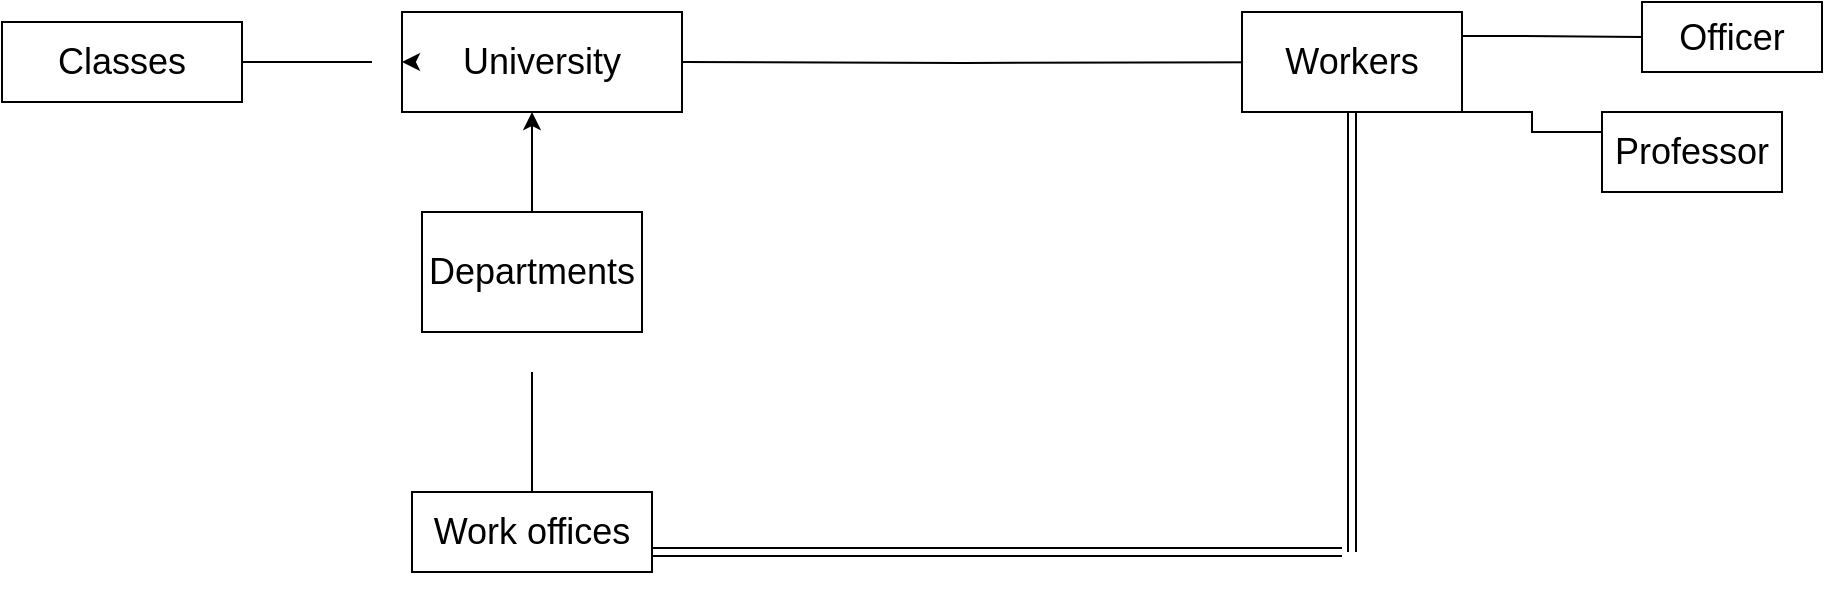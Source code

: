 <mxfile version="20.2.5" type="github"><diagram id="SDu9z0oiACVgPNRFTOQi" name="Sayfa -1"><mxGraphModel dx="2249" dy="762" grid="1" gridSize="10" guides="1" tooltips="1" connect="1" arrows="1" fold="1" page="1" pageScale="1" pageWidth="827" pageHeight="1169" math="0" shadow="0"><root><mxCell id="0"/><mxCell id="1" parent="0"/><mxCell id="v5s2nMT85IA0hjfJbsYD-44" style="edgeStyle=orthogonalEdgeStyle;rounded=0;orthogonalLoop=1;jettySize=auto;html=1;entryX=0.364;entryY=0.5;entryDx=0;entryDy=0;entryPerimeter=0;fontSize=18;startArrow=none;" edge="1" parent="1" target="v5s2nMT85IA0hjfJbsYD-24"><mxGeometry relative="1" as="geometry"><mxPoint x="210" y="35" as="sourcePoint"/></mxGeometry></mxCell><mxCell id="v5s2nMT85IA0hjfJbsYD-1" value="&lt;font style=&quot;font-size: 18px;&quot;&gt;University&lt;/font&gt;" style="rounded=0;whiteSpace=wrap;html=1;" vertex="1" parent="1"><mxGeometry x="70" y="10" width="140" height="50" as="geometry"/></mxCell><mxCell id="v5s2nMT85IA0hjfJbsYD-92" style="edgeStyle=none;shape=connector;rounded=0;orthogonalLoop=1;jettySize=auto;html=1;exitX=1;exitY=0.5;exitDx=0;exitDy=0;labelBackgroundColor=default;fontFamily=Helvetica;fontSize=18;fontColor=default;endArrow=classic;strokeColor=default;startArrow=none;" edge="1" parent="1" source="v5s2nMT85IA0hjfJbsYD-34" target="v5s2nMT85IA0hjfJbsYD-1"><mxGeometry relative="1" as="geometry"/></mxCell><mxCell id="v5s2nMT85IA0hjfJbsYD-2" value="Classes" style="rounded=0;whiteSpace=wrap;html=1;fontSize=18;" vertex="1" parent="1"><mxGeometry x="-130" y="15" width="120" height="40" as="geometry"/></mxCell><mxCell id="v5s2nMT85IA0hjfJbsYD-3" value="Work offices" style="rounded=0;whiteSpace=wrap;html=1;fontSize=18;" vertex="1" parent="1"><mxGeometry x="75" y="250" width="120" height="40" as="geometry"/></mxCell><mxCell id="v5s2nMT85IA0hjfJbsYD-5" style="edgeStyle=orthogonalEdgeStyle;rounded=0;orthogonalLoop=1;jettySize=auto;html=1;exitX=0.5;exitY=1;exitDx=0;exitDy=0;fontSize=18;" edge="1" parent="1" source="v5s2nMT85IA0hjfJbsYD-3" target="v5s2nMT85IA0hjfJbsYD-3"><mxGeometry relative="1" as="geometry"/></mxCell><mxCell id="v5s2nMT85IA0hjfJbsYD-79" style="edgeStyle=none;rounded=0;orthogonalLoop=1;jettySize=auto;html=1;fontSize=18;entryX=0.5;entryY=1;entryDx=0;entryDy=0;startArrow=none;" edge="1" parent="1" source="v5s2nMT85IA0hjfJbsYD-89" target="v5s2nMT85IA0hjfJbsYD-6"><mxGeometry relative="1" as="geometry"/></mxCell><mxCell id="v5s2nMT85IA0hjfJbsYD-85" style="edgeStyle=none;shape=connector;rounded=0;orthogonalLoop=1;jettySize=auto;html=1;exitX=0.5;exitY=0;exitDx=0;exitDy=0;entryX=0.5;entryY=0;entryDx=0;entryDy=0;labelBackgroundColor=default;fontFamily=Helvetica;fontSize=18;fontColor=default;endArrow=classic;strokeColor=default;" edge="1" parent="1" source="v5s2nMT85IA0hjfJbsYD-6" target="v5s2nMT85IA0hjfJbsYD-41"><mxGeometry relative="1" as="geometry"/></mxCell><mxCell id="v5s2nMT85IA0hjfJbsYD-6" value="Departments" style="rounded=0;whiteSpace=wrap;html=1;fontSize=18;" vertex="1" parent="1"><mxGeometry x="80" y="110" width="110" height="60" as="geometry"/></mxCell><mxCell id="v5s2nMT85IA0hjfJbsYD-11" value="Officer" style="whiteSpace=wrap;html=1;fontSize=18;rounded=0;" vertex="1" parent="1"><mxGeometry x="690" y="5" width="90" height="35" as="geometry"/></mxCell><mxCell id="v5s2nMT85IA0hjfJbsYD-15" value="Professor" style="whiteSpace=wrap;html=1;fontSize=18;rounded=0;" vertex="1" parent="1"><mxGeometry x="670" y="60" width="90" height="40" as="geometry"/></mxCell><mxCell id="v5s2nMT85IA0hjfJbsYD-81" style="edgeStyle=elbowEdgeStyle;shape=link;rounded=0;orthogonalLoop=1;jettySize=auto;html=1;labelBackgroundColor=default;fontFamily=Helvetica;fontSize=18;fontColor=default;endArrow=classic;strokeColor=default;elbow=vertical;" edge="1" parent="1" source="v5s2nMT85IA0hjfJbsYD-24"><mxGeometry relative="1" as="geometry"><mxPoint x="545" y="280" as="targetPoint"/></mxGeometry></mxCell><mxCell id="v5s2nMT85IA0hjfJbsYD-24" value="Workers" style="rounded=0;whiteSpace=wrap;html=1;fontSize=18;" vertex="1" parent="1"><mxGeometry x="490" y="10" width="110" height="50" as="geometry"/></mxCell><mxCell id="v5s2nMT85IA0hjfJbsYD-45" value="" style="edgeStyle=orthogonalEdgeStyle;rounded=0;orthogonalLoop=1;jettySize=auto;html=1;exitX=1;exitY=0.5;exitDx=0;exitDy=0;entryX=0.364;entryY=0.5;entryDx=0;entryDy=0;entryPerimeter=0;fontSize=18;endArrow=none;" edge="1" parent="1" source="v5s2nMT85IA0hjfJbsYD-1"><mxGeometry relative="1" as="geometry"><mxPoint x="520" y="35" as="sourcePoint"/><mxPoint x="217.28" y="35" as="targetPoint"/></mxGeometry></mxCell><mxCell id="v5s2nMT85IA0hjfJbsYD-41" value="" style="shape=image;html=1;verticalAlign=top;verticalLabelPosition=bottom;labelBackgroundColor=#ffffff;imageAspect=0;aspect=fixed;image=https://cdn0.iconfinder.com/data/icons/phosphor-fill-vol-2/256/diamond-fill-128.png;fontSize=18;" vertex="1" parent="1"><mxGeometry x="125" y="60" width="20" height="20" as="geometry"/></mxCell><mxCell id="v5s2nMT85IA0hjfJbsYD-67" value="" style="rounded=0;orthogonalLoop=1;jettySize=auto;html=1;fontSize=18;exitX=1;exitY=1;exitDx=0;exitDy=0;endArrow=none;edgeStyle=elbowEdgeStyle;" edge="1" parent="1" source="v5s2nMT85IA0hjfJbsYD-24"><mxGeometry relative="1" as="geometry"><mxPoint x="600" y="70" as="sourcePoint"/><mxPoint x="670" y="70" as="targetPoint"/></mxGeometry></mxCell><mxCell id="v5s2nMT85IA0hjfJbsYD-71" value="" style="rounded=0;orthogonalLoop=1;jettySize=auto;html=1;fontSize=18;exitX=1;exitY=0.5;exitDx=0;exitDy=0;endArrow=none;edgeStyle=elbowEdgeStyle;entryX=0;entryY=0.5;entryDx=0;entryDy=0;" edge="1" parent="1" target="v5s2nMT85IA0hjfJbsYD-11"><mxGeometry relative="1" as="geometry"><mxPoint x="600" y="22" as="sourcePoint"/><mxPoint x="670" y="22" as="targetPoint"/><Array as="points"><mxPoint x="630" y="37"/></Array></mxGeometry></mxCell><mxCell id="v5s2nMT85IA0hjfJbsYD-84" style="rounded=0;orthogonalLoop=1;jettySize=auto;html=1;fontSize=18;startArrow=none;shape=link;" edge="1" parent="1"><mxGeometry relative="1" as="geometry"><mxPoint x="540" y="280" as="sourcePoint"/><mxPoint x="195" y="280" as="targetPoint"/><Array as="points"><mxPoint x="360" y="280"/></Array></mxGeometry></mxCell><mxCell id="v5s2nMT85IA0hjfJbsYD-89" value="" style="shape=image;html=1;verticalAlign=top;verticalLabelPosition=bottom;labelBackgroundColor=#ffffff;imageAspect=0;aspect=fixed;image=https://cdn0.iconfinder.com/data/icons/phosphor-fill-vol-2/256/diamond-fill-128.png;fontSize=18;" vertex="1" parent="1"><mxGeometry x="125" y="170" width="20" height="20" as="geometry"/></mxCell><mxCell id="v5s2nMT85IA0hjfJbsYD-91" value="" style="edgeStyle=none;rounded=0;orthogonalLoop=1;jettySize=auto;html=1;fontSize=18;entryX=0.5;entryY=1;entryDx=0;entryDy=0;endArrow=none;" edge="1" parent="1" source="v5s2nMT85IA0hjfJbsYD-3" target="v5s2nMT85IA0hjfJbsYD-89"><mxGeometry relative="1" as="geometry"><mxPoint x="135" y="250" as="sourcePoint"/><mxPoint x="135" y="170" as="targetPoint"/></mxGeometry></mxCell><mxCell id="v5s2nMT85IA0hjfJbsYD-34" value="" style="shape=image;html=1;verticalAlign=top;verticalLabelPosition=bottom;labelBackgroundColor=#ffffff;imageAspect=0;aspect=fixed;image=https://cdn0.iconfinder.com/data/icons/phosphor-fill-vol-2/256/diamond-fill-128.png;fontSize=18;" vertex="1" parent="1"><mxGeometry x="55" y="25" width="20" height="20" as="geometry"/></mxCell><mxCell id="v5s2nMT85IA0hjfJbsYD-93" value="" style="edgeStyle=none;shape=connector;rounded=0;orthogonalLoop=1;jettySize=auto;html=1;exitX=1;exitY=0.5;exitDx=0;exitDy=0;labelBackgroundColor=default;fontFamily=Helvetica;fontSize=18;fontColor=default;endArrow=none;strokeColor=default;" edge="1" parent="1" source="v5s2nMT85IA0hjfJbsYD-2" target="v5s2nMT85IA0hjfJbsYD-34"><mxGeometry relative="1" as="geometry"><mxPoint x="-10" y="35" as="sourcePoint"/><mxPoint x="70" y="35" as="targetPoint"/></mxGeometry></mxCell></root></mxGraphModel></diagram></mxfile>